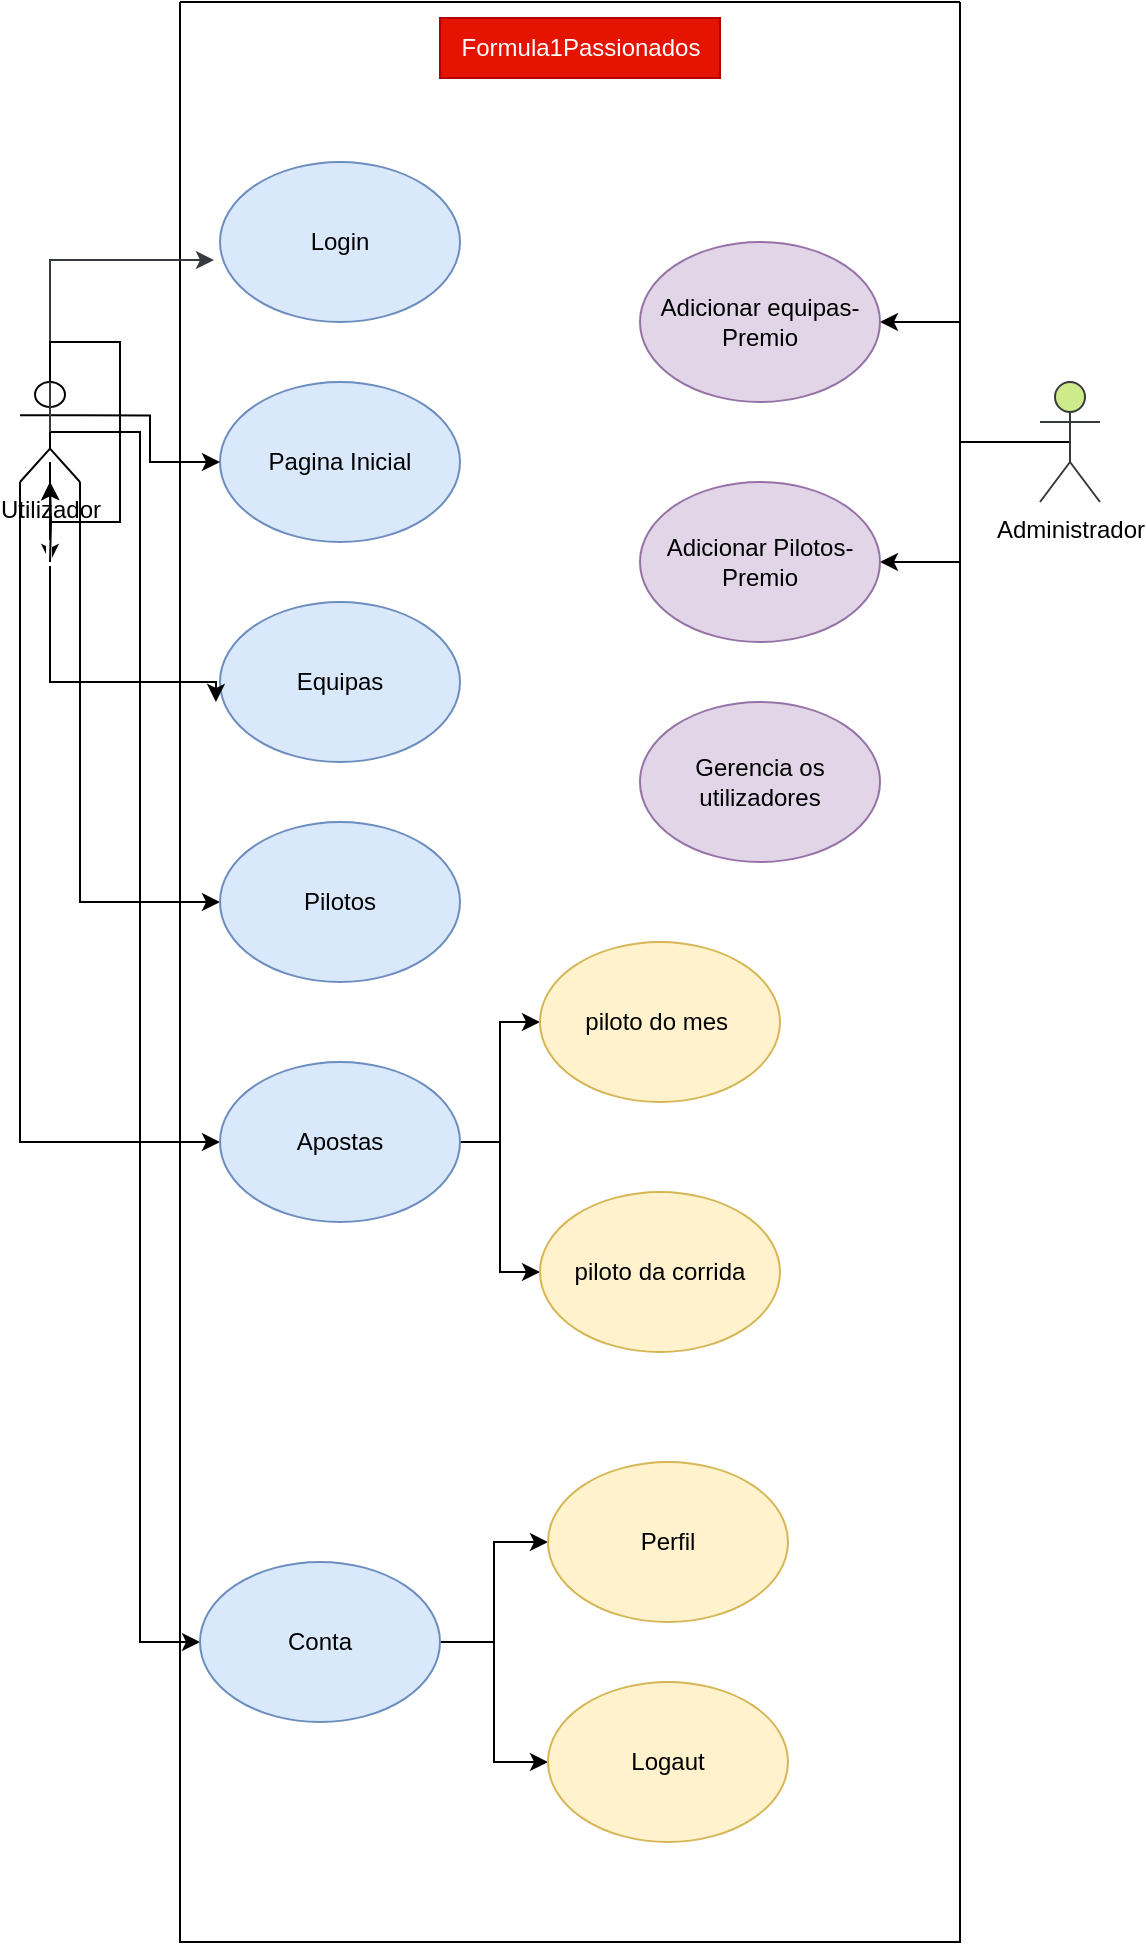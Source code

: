 <mxfile version="22.0.8" type="device">
  <diagram name="Página-1" id="FnIPbZbpuK1aj-cGiWum">
    <mxGraphModel dx="880" dy="438" grid="1" gridSize="10" guides="1" tooltips="1" connect="1" arrows="1" fold="1" page="1" pageScale="1" pageWidth="827" pageHeight="1169" math="0" shadow="0">
      <root>
        <mxCell id="0" />
        <mxCell id="1" parent="0" />
        <mxCell id="qq2iiKylXy4GbTJGjwxg-13" style="edgeStyle=orthogonalEdgeStyle;rounded=0;orthogonalLoop=1;jettySize=auto;html=1;exitX=1;exitY=1;exitDx=0;exitDy=0;exitPerimeter=0;entryX=0;entryY=0.5;entryDx=0;entryDy=0;" parent="1" source="qq2iiKylXy4GbTJGjwxg-1" target="qq2iiKylXy4GbTJGjwxg-12" edge="1">
          <mxGeometry relative="1" as="geometry">
            <mxPoint x="220" y="410" as="targetPoint" />
          </mxGeometry>
        </mxCell>
        <mxCell id="qq2iiKylXy4GbTJGjwxg-16" style="edgeStyle=orthogonalEdgeStyle;rounded=0;orthogonalLoop=1;jettySize=auto;html=1;exitX=0;exitY=1;exitDx=0;exitDy=0;exitPerimeter=0;entryX=0;entryY=0.5;entryDx=0;entryDy=0;" parent="1" source="qq2iiKylXy4GbTJGjwxg-1" target="qq2iiKylXy4GbTJGjwxg-15" edge="1">
          <mxGeometry relative="1" as="geometry" />
        </mxCell>
        <mxCell id="qq2iiKylXy4GbTJGjwxg-29" style="edgeStyle=orthogonalEdgeStyle;rounded=0;orthogonalLoop=1;jettySize=auto;html=1;exitX=0.5;exitY=0.5;exitDx=0;exitDy=0;exitPerimeter=0;entryX=0;entryY=0.5;entryDx=0;entryDy=0;" parent="1" source="qq2iiKylXy4GbTJGjwxg-1" target="qq2iiKylXy4GbTJGjwxg-21" edge="1">
          <mxGeometry relative="1" as="geometry" />
        </mxCell>
        <mxCell id="XNWPFkPOzoW7NmKH2UKV-8" value="" style="edgeStyle=orthogonalEdgeStyle;rounded=0;orthogonalLoop=1;jettySize=auto;html=1;" edge="1" parent="1" source="qq2iiKylXy4GbTJGjwxg-1">
          <mxGeometry relative="1" as="geometry">
            <mxPoint x="165" y="310" as="targetPoint" />
          </mxGeometry>
        </mxCell>
        <mxCell id="qq2iiKylXy4GbTJGjwxg-1" value="Utilizador&lt;br&gt;" style="shape=umlActor;verticalLabelPosition=bottom;verticalAlign=top;html=1;outlineConnect=0;" parent="1" vertex="1">
          <mxGeometry x="150" y="220" width="30" height="50" as="geometry" />
        </mxCell>
        <mxCell id="qq2iiKylXy4GbTJGjwxg-31" style="edgeStyle=orthogonalEdgeStyle;rounded=0;orthogonalLoop=1;jettySize=auto;html=1;exitX=0.5;exitY=0.5;exitDx=0;exitDy=0;exitPerimeter=0;entryX=1;entryY=0.5;entryDx=0;entryDy=0;" parent="1" source="qq2iiKylXy4GbTJGjwxg-2" target="qq2iiKylXy4GbTJGjwxg-30" edge="1">
          <mxGeometry relative="1" as="geometry" />
        </mxCell>
        <mxCell id="XNWPFkPOzoW7NmKH2UKV-10" style="edgeStyle=orthogonalEdgeStyle;rounded=0;orthogonalLoop=1;jettySize=auto;html=1;exitX=0.5;exitY=0.5;exitDx=0;exitDy=0;exitPerimeter=0;entryX=1;entryY=0.5;entryDx=0;entryDy=0;" edge="1" parent="1" source="qq2iiKylXy4GbTJGjwxg-2" target="XNWPFkPOzoW7NmKH2UKV-9">
          <mxGeometry relative="1" as="geometry" />
        </mxCell>
        <mxCell id="qq2iiKylXy4GbTJGjwxg-2" value="Administrador&lt;br&gt;" style="shape=umlActor;verticalLabelPosition=bottom;verticalAlign=top;html=1;outlineConnect=0;fillColor=#cdeb8b;strokeColor=#36393d;" parent="1" vertex="1">
          <mxGeometry x="660" y="220" width="30" height="60" as="geometry" />
        </mxCell>
        <mxCell id="qq2iiKylXy4GbTJGjwxg-4" value="" style="swimlane;startSize=0;" parent="1" vertex="1">
          <mxGeometry x="230" y="30" width="390" height="970" as="geometry" />
        </mxCell>
        <mxCell id="qq2iiKylXy4GbTJGjwxg-5" value="Formula1Passionados" style="text;html=1;align=center;verticalAlign=middle;resizable=0;points=[];autosize=1;strokeColor=#B20000;fillColor=#e51400;fontColor=#ffffff;" parent="qq2iiKylXy4GbTJGjwxg-4" vertex="1">
          <mxGeometry x="130" y="8" width="140" height="30" as="geometry" />
        </mxCell>
        <mxCell id="qq2iiKylXy4GbTJGjwxg-6" value="Login" style="ellipse;whiteSpace=wrap;html=1;fillColor=#dae8fc;strokeColor=#6c8ebf;" parent="qq2iiKylXy4GbTJGjwxg-4" vertex="1">
          <mxGeometry x="20" y="80" width="120" height="80" as="geometry" />
        </mxCell>
        <mxCell id="qq2iiKylXy4GbTJGjwxg-8" value="Pagina Inicial" style="ellipse;whiteSpace=wrap;html=1;fillColor=#dae8fc;strokeColor=#6c8ebf;" parent="qq2iiKylXy4GbTJGjwxg-4" vertex="1">
          <mxGeometry x="20" y="190" width="120" height="80" as="geometry" />
        </mxCell>
        <mxCell id="qq2iiKylXy4GbTJGjwxg-10" value="Equipas" style="ellipse;whiteSpace=wrap;html=1;fillColor=#dae8fc;strokeColor=#6c8ebf;" parent="qq2iiKylXy4GbTJGjwxg-4" vertex="1">
          <mxGeometry x="20" y="300" width="120" height="80" as="geometry" />
        </mxCell>
        <mxCell id="qq2iiKylXy4GbTJGjwxg-12" value="Pilotos" style="ellipse;whiteSpace=wrap;html=1;fillColor=#dae8fc;strokeColor=#6c8ebf;" parent="qq2iiKylXy4GbTJGjwxg-4" vertex="1">
          <mxGeometry x="20" y="410" width="120" height="80" as="geometry" />
        </mxCell>
        <mxCell id="qq2iiKylXy4GbTJGjwxg-19" style="edgeStyle=orthogonalEdgeStyle;rounded=0;orthogonalLoop=1;jettySize=auto;html=1;exitX=1;exitY=0.5;exitDx=0;exitDy=0;entryX=0;entryY=0.5;entryDx=0;entryDy=0;jumpStyle=gap;" parent="qq2iiKylXy4GbTJGjwxg-4" source="qq2iiKylXy4GbTJGjwxg-15" target="qq2iiKylXy4GbTJGjwxg-17" edge="1">
          <mxGeometry relative="1" as="geometry" />
        </mxCell>
        <mxCell id="qq2iiKylXy4GbTJGjwxg-20" style="edgeStyle=orthogonalEdgeStyle;rounded=0;orthogonalLoop=1;jettySize=auto;html=1;exitX=1;exitY=0.5;exitDx=0;exitDy=0;entryX=0;entryY=0.5;entryDx=0;entryDy=0;" parent="qq2iiKylXy4GbTJGjwxg-4" source="qq2iiKylXy4GbTJGjwxg-15" target="qq2iiKylXy4GbTJGjwxg-18" edge="1">
          <mxGeometry relative="1" as="geometry" />
        </mxCell>
        <mxCell id="qq2iiKylXy4GbTJGjwxg-15" value="Apostas" style="ellipse;whiteSpace=wrap;html=1;fillColor=#dae8fc;strokeColor=#6c8ebf;" parent="qq2iiKylXy4GbTJGjwxg-4" vertex="1">
          <mxGeometry x="20" y="530" width="120" height="80" as="geometry" />
        </mxCell>
        <mxCell id="qq2iiKylXy4GbTJGjwxg-17" value="piloto do mes&amp;nbsp;" style="ellipse;whiteSpace=wrap;html=1;fillColor=#fff2cc;strokeColor=#d6b656;" parent="qq2iiKylXy4GbTJGjwxg-4" vertex="1">
          <mxGeometry x="180" y="470" width="120" height="80" as="geometry" />
        </mxCell>
        <mxCell id="qq2iiKylXy4GbTJGjwxg-18" value="piloto da corrida" style="ellipse;whiteSpace=wrap;html=1;fillColor=#fff2cc;strokeColor=#d6b656;" parent="qq2iiKylXy4GbTJGjwxg-4" vertex="1">
          <mxGeometry x="180" y="595" width="120" height="80" as="geometry" />
        </mxCell>
        <mxCell id="qq2iiKylXy4GbTJGjwxg-23" value="" style="edgeStyle=orthogonalEdgeStyle;rounded=0;orthogonalLoop=1;jettySize=auto;html=1;" parent="qq2iiKylXy4GbTJGjwxg-4" source="qq2iiKylXy4GbTJGjwxg-21" target="qq2iiKylXy4GbTJGjwxg-22" edge="1">
          <mxGeometry relative="1" as="geometry" />
        </mxCell>
        <mxCell id="qq2iiKylXy4GbTJGjwxg-28" style="edgeStyle=orthogonalEdgeStyle;rounded=0;orthogonalLoop=1;jettySize=auto;html=1;exitX=1;exitY=0.5;exitDx=0;exitDy=0;entryX=0;entryY=0.5;entryDx=0;entryDy=0;" parent="qq2iiKylXy4GbTJGjwxg-4" source="qq2iiKylXy4GbTJGjwxg-21" target="qq2iiKylXy4GbTJGjwxg-27" edge="1">
          <mxGeometry relative="1" as="geometry" />
        </mxCell>
        <mxCell id="qq2iiKylXy4GbTJGjwxg-21" value="Conta" style="ellipse;whiteSpace=wrap;html=1;fillColor=#dae8fc;strokeColor=#6c8ebf;" parent="qq2iiKylXy4GbTJGjwxg-4" vertex="1">
          <mxGeometry x="10" y="780" width="120" height="80" as="geometry" />
        </mxCell>
        <mxCell id="qq2iiKylXy4GbTJGjwxg-22" value="Perfil" style="ellipse;whiteSpace=wrap;html=1;fillColor=#fff2cc;strokeColor=#d6b656;" parent="qq2iiKylXy4GbTJGjwxg-4" vertex="1">
          <mxGeometry x="184" y="730" width="120" height="80" as="geometry" />
        </mxCell>
        <mxCell id="qq2iiKylXy4GbTJGjwxg-27" value="Logaut" style="ellipse;whiteSpace=wrap;html=1;fillColor=#fff2cc;strokeColor=#d6b656;" parent="qq2iiKylXy4GbTJGjwxg-4" vertex="1">
          <mxGeometry x="184" y="840" width="120" height="80" as="geometry" />
        </mxCell>
        <mxCell id="qq2iiKylXy4GbTJGjwxg-30" value="Adicionar equipas-Premio" style="ellipse;whiteSpace=wrap;html=1;fillColor=#e1d5e7;strokeColor=#9673a6;" parent="qq2iiKylXy4GbTJGjwxg-4" vertex="1">
          <mxGeometry x="230" y="120" width="120" height="80" as="geometry" />
        </mxCell>
        <mxCell id="XNWPFkPOzoW7NmKH2UKV-9" value="Adicionar Pilotos-Premio" style="ellipse;whiteSpace=wrap;html=1;fillColor=#e1d5e7;strokeColor=#9673a6;" vertex="1" parent="qq2iiKylXy4GbTJGjwxg-4">
          <mxGeometry x="230" y="240" width="120" height="80" as="geometry" />
        </mxCell>
        <mxCell id="XNWPFkPOzoW7NmKH2UKV-11" value="Gerencia os utilizadores" style="ellipse;whiteSpace=wrap;html=1;fillColor=#e1d5e7;strokeColor=#9673a6;" vertex="1" parent="qq2iiKylXy4GbTJGjwxg-4">
          <mxGeometry x="230" y="350" width="120" height="80" as="geometry" />
        </mxCell>
        <mxCell id="qq2iiKylXy4GbTJGjwxg-7" style="edgeStyle=orthogonalEdgeStyle;rounded=0;orthogonalLoop=1;jettySize=auto;html=1;exitX=0.5;exitY=0.5;exitDx=0;exitDy=0;exitPerimeter=0;entryX=-0.025;entryY=0.613;entryDx=0;entryDy=0;entryPerimeter=0;fillColor=#ffff88;strokeColor=#36393d;" parent="1" source="qq2iiKylXy4GbTJGjwxg-1" target="qq2iiKylXy4GbTJGjwxg-6" edge="1">
          <mxGeometry relative="1" as="geometry">
            <Array as="points">
              <mxPoint x="165" y="159" />
            </Array>
          </mxGeometry>
        </mxCell>
        <mxCell id="qq2iiKylXy4GbTJGjwxg-9" style="edgeStyle=orthogonalEdgeStyle;rounded=0;orthogonalLoop=1;jettySize=auto;html=1;exitX=1;exitY=0.333;exitDx=0;exitDy=0;exitPerimeter=0;entryX=0;entryY=0.5;entryDx=0;entryDy=0;" parent="1" source="qq2iiKylXy4GbTJGjwxg-1" target="qq2iiKylXy4GbTJGjwxg-8" edge="1">
          <mxGeometry relative="1" as="geometry">
            <mxPoint x="260" y="270" as="targetPoint" />
          </mxGeometry>
        </mxCell>
        <mxCell id="qq2iiKylXy4GbTJGjwxg-11" style="edgeStyle=orthogonalEdgeStyle;rounded=0;orthogonalLoop=1;jettySize=auto;html=1;entryX=-0.017;entryY=0.625;entryDx=0;entryDy=0;entryPerimeter=0;" parent="1" target="qq2iiKylXy4GbTJGjwxg-10" edge="1">
          <mxGeometry relative="1" as="geometry">
            <Array as="points">
              <mxPoint x="165" y="370" />
            </Array>
            <mxPoint x="165" y="260" as="sourcePoint" />
          </mxGeometry>
        </mxCell>
        <mxCell id="XNWPFkPOzoW7NmKH2UKV-1" value="&amp;nbsp;" style="edgeLabel;html=1;align=center;verticalAlign=middle;resizable=0;points=[];" vertex="1" connectable="0" parent="qq2iiKylXy4GbTJGjwxg-11">
          <mxGeometry x="-0.557" y="-1" relative="1" as="geometry">
            <mxPoint as="offset" />
          </mxGeometry>
        </mxCell>
        <mxCell id="XNWPFkPOzoW7NmKH2UKV-5" value="" style="edgeStyle=orthogonalEdgeStyle;rounded=0;orthogonalLoop=1;jettySize=auto;html=1;" edge="1" parent="1" target="qq2iiKylXy4GbTJGjwxg-1">
          <mxGeometry relative="1" as="geometry">
            <mxPoint x="165" y="310" as="sourcePoint" />
          </mxGeometry>
        </mxCell>
        <mxCell id="XNWPFkPOzoW7NmKH2UKV-7" style="edgeStyle=orthogonalEdgeStyle;rounded=0;orthogonalLoop=1;jettySize=auto;html=1;exitX=0.5;exitY=0;exitDx=0;exitDy=0;exitPerimeter=0;" edge="1" parent="1" source="qq2iiKylXy4GbTJGjwxg-1" target="qq2iiKylXy4GbTJGjwxg-1">
          <mxGeometry relative="1" as="geometry" />
        </mxCell>
      </root>
    </mxGraphModel>
  </diagram>
</mxfile>
